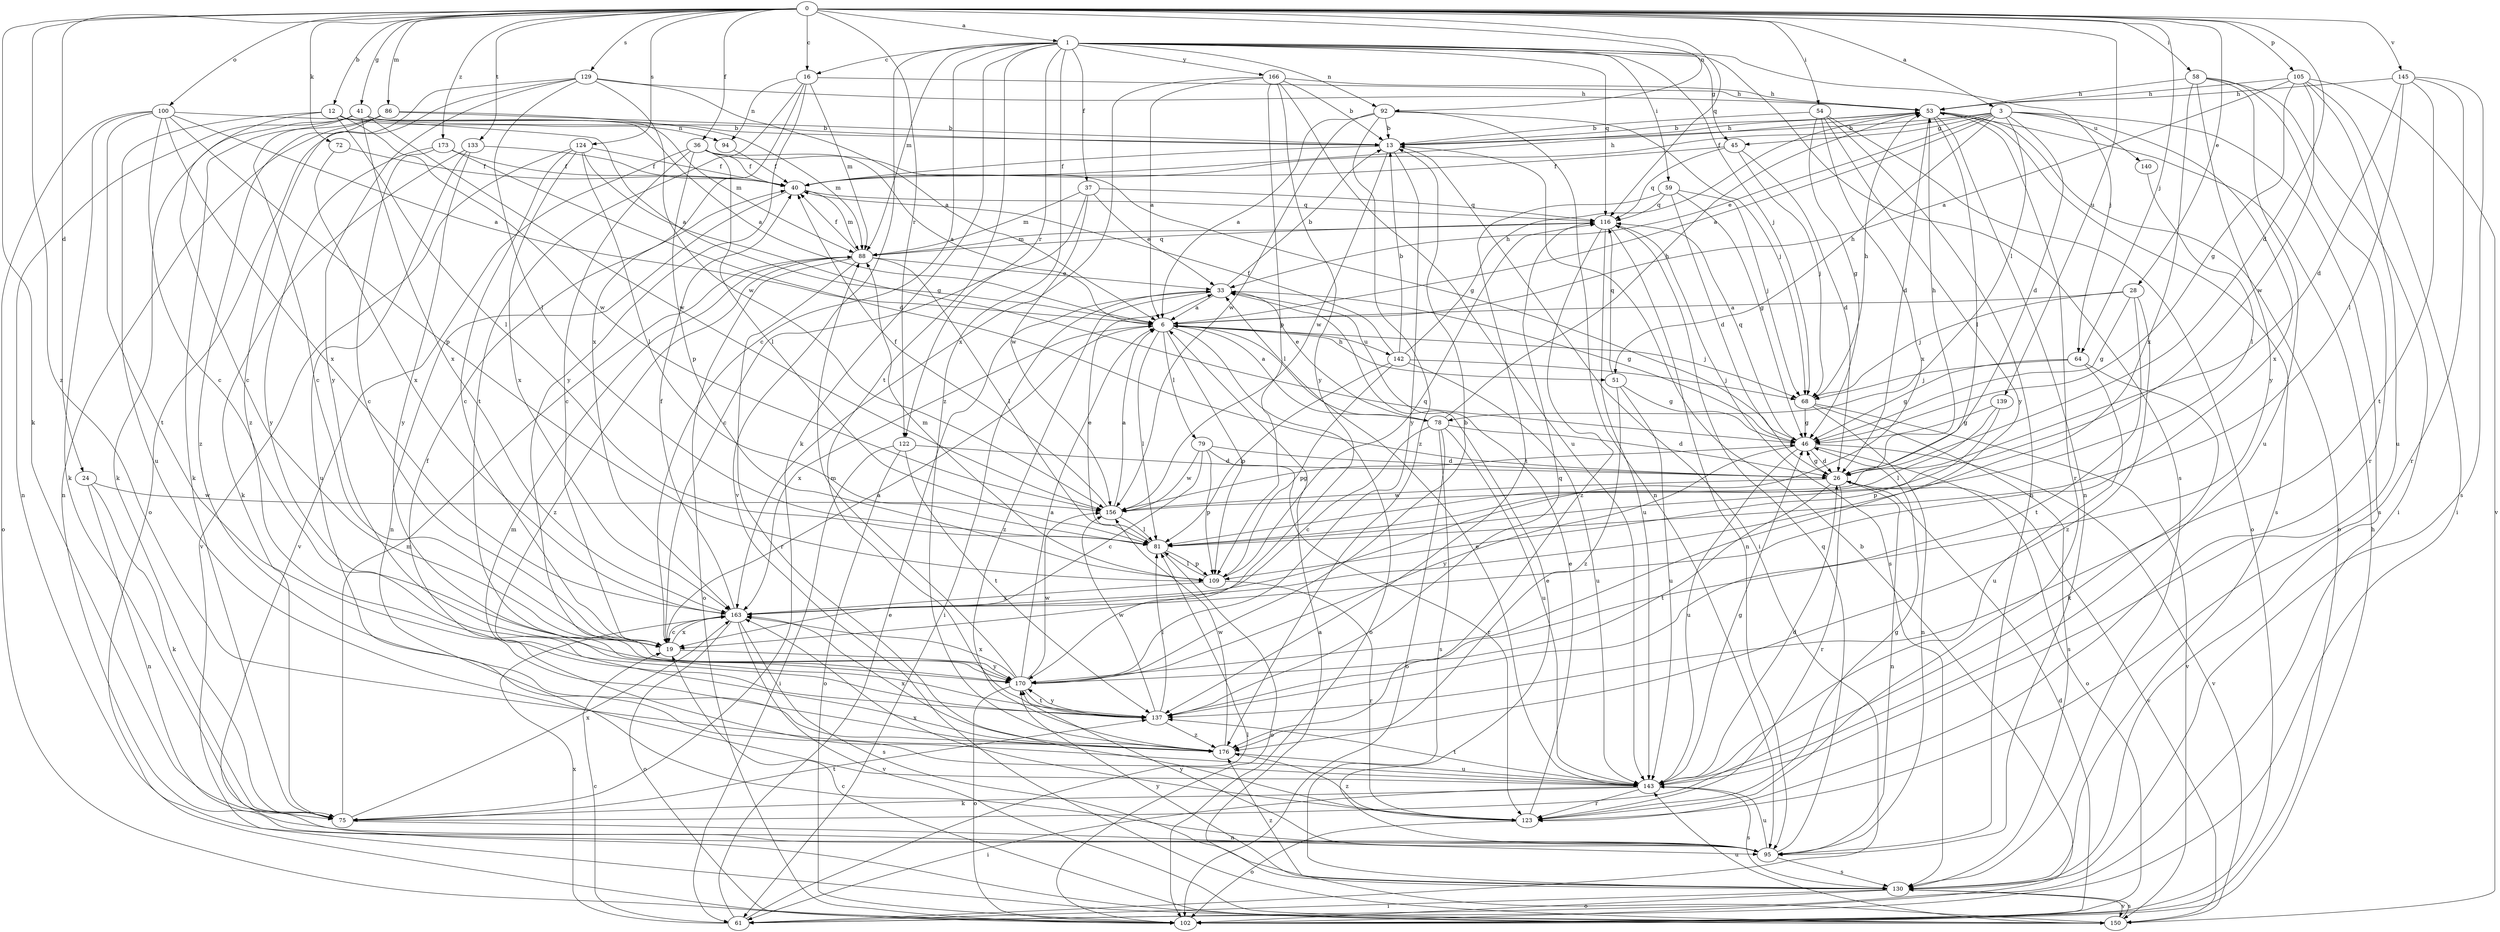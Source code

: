 strict digraph  {
0;
1;
3;
6;
12;
13;
16;
19;
24;
26;
28;
33;
36;
37;
40;
41;
45;
46;
51;
53;
54;
58;
59;
61;
64;
68;
72;
75;
78;
79;
81;
86;
88;
92;
94;
95;
100;
102;
105;
109;
116;
122;
123;
124;
129;
130;
133;
137;
139;
140;
142;
143;
145;
150;
156;
163;
166;
170;
173;
176;
0 -> 1  [label=a];
0 -> 3  [label=a];
0 -> 12  [label=b];
0 -> 16  [label=c];
0 -> 24  [label=d];
0 -> 26  [label=d];
0 -> 28  [label=e];
0 -> 36  [label=f];
0 -> 41  [label=g];
0 -> 54  [label=i];
0 -> 58  [label=i];
0 -> 64  [label=j];
0 -> 72  [label=k];
0 -> 75  [label=k];
0 -> 86  [label=m];
0 -> 92  [label=n];
0 -> 100  [label=o];
0 -> 105  [label=p];
0 -> 116  [label=q];
0 -> 122  [label=r];
0 -> 124  [label=s];
0 -> 129  [label=s];
0 -> 133  [label=t];
0 -> 139  [label=u];
0 -> 145  [label=v];
0 -> 173  [label=z];
0 -> 176  [label=z];
1 -> 16  [label=c];
1 -> 19  [label=c];
1 -> 37  [label=f];
1 -> 45  [label=g];
1 -> 59  [label=i];
1 -> 64  [label=j];
1 -> 68  [label=j];
1 -> 75  [label=k];
1 -> 88  [label=m];
1 -> 92  [label=n];
1 -> 116  [label=q];
1 -> 122  [label=r];
1 -> 130  [label=s];
1 -> 137  [label=t];
1 -> 150  [label=v];
1 -> 166  [label=y];
1 -> 176  [label=z];
3 -> 6  [label=a];
3 -> 13  [label=b];
3 -> 26  [label=d];
3 -> 33  [label=e];
3 -> 40  [label=f];
3 -> 45  [label=g];
3 -> 51  [label=h];
3 -> 78  [label=l];
3 -> 130  [label=s];
3 -> 140  [label=u];
3 -> 163  [label=x];
6 -> 51  [label=h];
6 -> 68  [label=j];
6 -> 78  [label=l];
6 -> 79  [label=l];
6 -> 81  [label=l];
6 -> 102  [label=o];
6 -> 109  [label=p];
6 -> 142  [label=u];
6 -> 163  [label=x];
12 -> 6  [label=a];
12 -> 19  [label=c];
12 -> 81  [label=l];
12 -> 94  [label=n];
12 -> 143  [label=u];
12 -> 156  [label=w];
13 -> 40  [label=f];
13 -> 53  [label=h];
13 -> 61  [label=i];
13 -> 156  [label=w];
13 -> 170  [label=y];
16 -> 53  [label=h];
16 -> 88  [label=m];
16 -> 94  [label=n];
16 -> 137  [label=t];
16 -> 163  [label=x];
16 -> 170  [label=y];
19 -> 6  [label=a];
19 -> 163  [label=x];
19 -> 170  [label=y];
24 -> 75  [label=k];
24 -> 95  [label=n];
24 -> 156  [label=w];
26 -> 46  [label=g];
26 -> 53  [label=h];
26 -> 95  [label=n];
26 -> 123  [label=r];
26 -> 137  [label=t];
26 -> 150  [label=v];
26 -> 156  [label=w];
28 -> 6  [label=a];
28 -> 46  [label=g];
28 -> 68  [label=j];
28 -> 137  [label=t];
28 -> 176  [label=z];
33 -> 6  [label=a];
33 -> 13  [label=b];
33 -> 46  [label=g];
33 -> 61  [label=i];
33 -> 176  [label=z];
36 -> 6  [label=a];
36 -> 19  [label=c];
36 -> 40  [label=f];
36 -> 46  [label=g];
36 -> 81  [label=l];
36 -> 109  [label=p];
36 -> 150  [label=v];
37 -> 19  [label=c];
37 -> 33  [label=e];
37 -> 88  [label=m];
37 -> 116  [label=q];
37 -> 156  [label=w];
40 -> 53  [label=h];
40 -> 88  [label=m];
40 -> 95  [label=n];
40 -> 116  [label=q];
41 -> 6  [label=a];
41 -> 13  [label=b];
41 -> 19  [label=c];
41 -> 75  [label=k];
41 -> 88  [label=m];
41 -> 95  [label=n];
41 -> 156  [label=w];
41 -> 163  [label=x];
45 -> 26  [label=d];
45 -> 40  [label=f];
45 -> 68  [label=j];
45 -> 116  [label=q];
46 -> 26  [label=d];
46 -> 102  [label=o];
46 -> 116  [label=q];
46 -> 143  [label=u];
46 -> 150  [label=v];
46 -> 170  [label=y];
51 -> 46  [label=g];
51 -> 116  [label=q];
51 -> 143  [label=u];
51 -> 176  [label=z];
53 -> 13  [label=b];
53 -> 26  [label=d];
53 -> 81  [label=l];
53 -> 95  [label=n];
53 -> 102  [label=o];
53 -> 123  [label=r];
53 -> 130  [label=s];
54 -> 13  [label=b];
54 -> 46  [label=g];
54 -> 95  [label=n];
54 -> 102  [label=o];
54 -> 163  [label=x];
54 -> 170  [label=y];
58 -> 53  [label=h];
58 -> 61  [label=i];
58 -> 123  [label=r];
58 -> 143  [label=u];
58 -> 163  [label=x];
58 -> 170  [label=y];
59 -> 26  [label=d];
59 -> 46  [label=g];
59 -> 68  [label=j];
59 -> 116  [label=q];
59 -> 137  [label=t];
61 -> 19  [label=c];
61 -> 33  [label=e];
61 -> 81  [label=l];
61 -> 163  [label=x];
64 -> 46  [label=g];
64 -> 68  [label=j];
64 -> 75  [label=k];
64 -> 143  [label=u];
68 -> 46  [label=g];
68 -> 53  [label=h];
68 -> 95  [label=n];
68 -> 130  [label=s];
68 -> 150  [label=v];
72 -> 40  [label=f];
72 -> 163  [label=x];
75 -> 88  [label=m];
75 -> 95  [label=n];
75 -> 137  [label=t];
75 -> 163  [label=x];
78 -> 6  [label=a];
78 -> 19  [label=c];
78 -> 26  [label=d];
78 -> 33  [label=e];
78 -> 53  [label=h];
78 -> 102  [label=o];
78 -> 130  [label=s];
78 -> 143  [label=u];
79 -> 19  [label=c];
79 -> 26  [label=d];
79 -> 109  [label=p];
79 -> 123  [label=r];
79 -> 156  [label=w];
81 -> 33  [label=e];
81 -> 102  [label=o];
81 -> 109  [label=p];
86 -> 13  [label=b];
86 -> 75  [label=k];
86 -> 88  [label=m];
86 -> 95  [label=n];
86 -> 176  [label=z];
88 -> 33  [label=e];
88 -> 40  [label=f];
88 -> 81  [label=l];
88 -> 102  [label=o];
88 -> 116  [label=q];
88 -> 123  [label=r];
88 -> 176  [label=z];
92 -> 6  [label=a];
92 -> 13  [label=b];
92 -> 68  [label=j];
92 -> 95  [label=n];
92 -> 156  [label=w];
92 -> 176  [label=z];
94 -> 40  [label=f];
95 -> 33  [label=e];
95 -> 116  [label=q];
95 -> 130  [label=s];
95 -> 143  [label=u];
95 -> 170  [label=y];
100 -> 6  [label=a];
100 -> 13  [label=b];
100 -> 19  [label=c];
100 -> 75  [label=k];
100 -> 102  [label=o];
100 -> 109  [label=p];
100 -> 137  [label=t];
100 -> 163  [label=x];
102 -> 13  [label=b];
102 -> 26  [label=d];
102 -> 53  [label=h];
105 -> 6  [label=a];
105 -> 46  [label=g];
105 -> 53  [label=h];
105 -> 61  [label=i];
105 -> 143  [label=u];
105 -> 150  [label=v];
105 -> 156  [label=w];
109 -> 81  [label=l];
109 -> 88  [label=m];
109 -> 116  [label=q];
109 -> 123  [label=r];
109 -> 163  [label=x];
116 -> 88  [label=m];
116 -> 95  [label=n];
116 -> 130  [label=s];
116 -> 143  [label=u];
116 -> 176  [label=z];
122 -> 26  [label=d];
122 -> 61  [label=i];
122 -> 102  [label=o];
122 -> 137  [label=t];
123 -> 33  [label=e];
123 -> 46  [label=g];
123 -> 102  [label=o];
123 -> 163  [label=x];
123 -> 176  [label=z];
124 -> 19  [label=c];
124 -> 40  [label=f];
124 -> 46  [label=g];
124 -> 81  [label=l];
124 -> 150  [label=v];
124 -> 163  [label=x];
129 -> 6  [label=a];
129 -> 53  [label=h];
129 -> 81  [label=l];
129 -> 102  [label=o];
129 -> 156  [label=w];
129 -> 170  [label=y];
129 -> 176  [label=z];
130 -> 61  [label=i];
130 -> 102  [label=o];
130 -> 150  [label=v];
130 -> 170  [label=y];
130 -> 176  [label=z];
133 -> 40  [label=f];
133 -> 75  [label=k];
133 -> 143  [label=u];
133 -> 170  [label=y];
137 -> 40  [label=f];
137 -> 81  [label=l];
137 -> 116  [label=q];
137 -> 156  [label=w];
137 -> 170  [label=y];
137 -> 176  [label=z];
139 -> 46  [label=g];
139 -> 81  [label=l];
139 -> 109  [label=p];
140 -> 81  [label=l];
142 -> 13  [label=b];
142 -> 40  [label=f];
142 -> 53  [label=h];
142 -> 68  [label=j];
142 -> 81  [label=l];
142 -> 109  [label=p];
142 -> 143  [label=u];
143 -> 26  [label=d];
143 -> 33  [label=e];
143 -> 46  [label=g];
143 -> 61  [label=i];
143 -> 75  [label=k];
143 -> 88  [label=m];
143 -> 123  [label=r];
143 -> 130  [label=s];
143 -> 137  [label=t];
145 -> 26  [label=d];
145 -> 53  [label=h];
145 -> 81  [label=l];
145 -> 123  [label=r];
145 -> 130  [label=s];
145 -> 137  [label=t];
150 -> 6  [label=a];
150 -> 19  [label=c];
150 -> 130  [label=s];
150 -> 143  [label=u];
156 -> 6  [label=a];
156 -> 40  [label=f];
156 -> 46  [label=g];
156 -> 81  [label=l];
163 -> 19  [label=c];
163 -> 40  [label=f];
163 -> 102  [label=o];
163 -> 130  [label=s];
163 -> 150  [label=v];
166 -> 6  [label=a];
166 -> 13  [label=b];
166 -> 53  [label=h];
166 -> 109  [label=p];
166 -> 143  [label=u];
166 -> 163  [label=x];
166 -> 170  [label=y];
170 -> 6  [label=a];
170 -> 13  [label=b];
170 -> 88  [label=m];
170 -> 102  [label=o];
170 -> 137  [label=t];
170 -> 156  [label=w];
170 -> 163  [label=x];
173 -> 19  [label=c];
173 -> 26  [label=d];
173 -> 40  [label=f];
173 -> 170  [label=y];
176 -> 143  [label=u];
176 -> 156  [label=w];
176 -> 163  [label=x];
}
